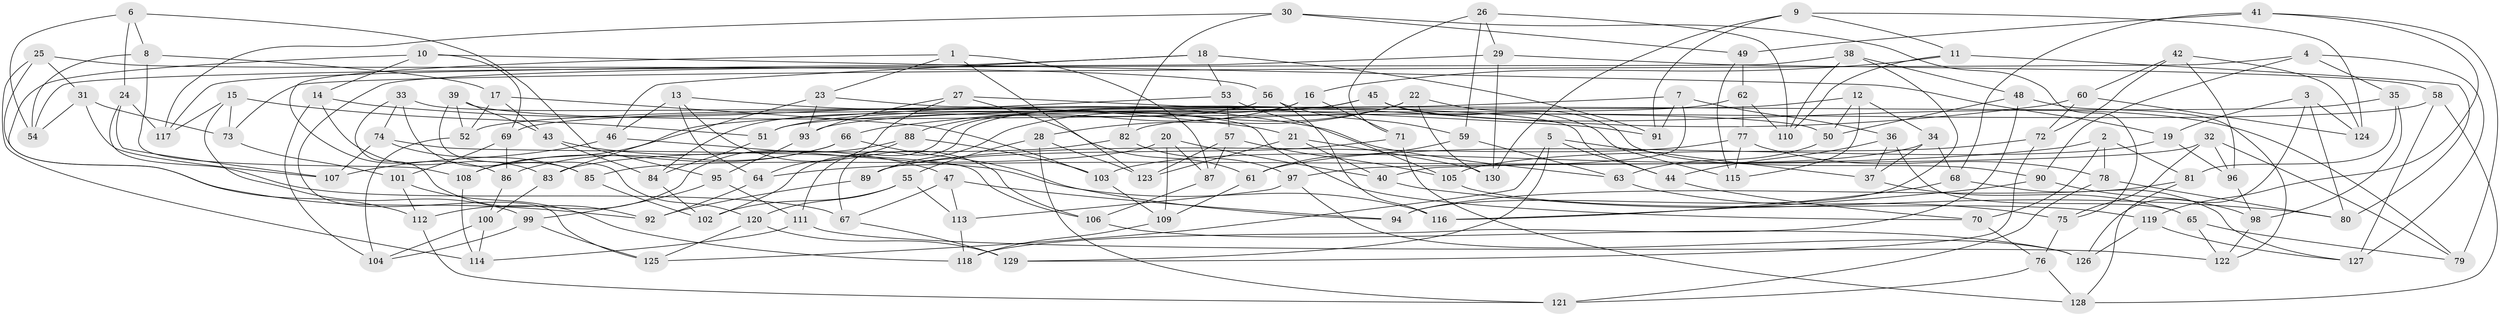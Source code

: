 // Generated by graph-tools (version 1.1) at 2025/50/03/09/25 03:50:45]
// undirected, 130 vertices, 260 edges
graph export_dot {
graph [start="1"]
  node [color=gray90,style=filled];
  1;
  2;
  3;
  4;
  5;
  6;
  7;
  8;
  9;
  10;
  11;
  12;
  13;
  14;
  15;
  16;
  17;
  18;
  19;
  20;
  21;
  22;
  23;
  24;
  25;
  26;
  27;
  28;
  29;
  30;
  31;
  32;
  33;
  34;
  35;
  36;
  37;
  38;
  39;
  40;
  41;
  42;
  43;
  44;
  45;
  46;
  47;
  48;
  49;
  50;
  51;
  52;
  53;
  54;
  55;
  56;
  57;
  58;
  59;
  60;
  61;
  62;
  63;
  64;
  65;
  66;
  67;
  68;
  69;
  70;
  71;
  72;
  73;
  74;
  75;
  76;
  77;
  78;
  79;
  80;
  81;
  82;
  83;
  84;
  85;
  86;
  87;
  88;
  89;
  90;
  91;
  92;
  93;
  94;
  95;
  96;
  97;
  98;
  99;
  100;
  101;
  102;
  103;
  104;
  105;
  106;
  107;
  108;
  109;
  110;
  111;
  112;
  113;
  114;
  115;
  116;
  117;
  118;
  119;
  120;
  121;
  122;
  123;
  124;
  125;
  126;
  127;
  128;
  129;
  130;
  1 -- 123;
  1 -- 86;
  1 -- 23;
  1 -- 87;
  2 -- 70;
  2 -- 64;
  2 -- 78;
  2 -- 81;
  3 -- 80;
  3 -- 124;
  3 -- 126;
  3 -- 19;
  4 -- 90;
  4 -- 35;
  4 -- 127;
  4 -- 73;
  5 -- 44;
  5 -- 129;
  5 -- 125;
  5 -- 37;
  6 -- 95;
  6 -- 54;
  6 -- 24;
  6 -- 8;
  7 -- 36;
  7 -- 52;
  7 -- 91;
  7 -- 40;
  8 -- 108;
  8 -- 54;
  8 -- 17;
  9 -- 91;
  9 -- 130;
  9 -- 11;
  9 -- 124;
  10 -- 14;
  10 -- 19;
  10 -- 112;
  10 -- 69;
  11 -- 16;
  11 -- 80;
  11 -- 110;
  12 -- 115;
  12 -- 51;
  12 -- 34;
  12 -- 50;
  13 -- 64;
  13 -- 63;
  13 -- 46;
  13 -- 106;
  14 -- 104;
  14 -- 83;
  14 -- 21;
  15 -- 73;
  15 -- 117;
  15 -- 51;
  15 -- 99;
  16 -- 71;
  16 -- 111;
  16 -- 88;
  17 -- 52;
  17 -- 103;
  17 -- 43;
  18 -- 46;
  18 -- 117;
  18 -- 53;
  18 -- 91;
  19 -- 61;
  19 -- 96;
  20 -- 87;
  20 -- 85;
  20 -- 40;
  20 -- 109;
  21 -- 130;
  21 -- 40;
  21 -- 123;
  22 -- 28;
  22 -- 90;
  22 -- 130;
  22 -- 89;
  23 -- 44;
  23 -- 93;
  23 -- 83;
  24 -- 107;
  24 -- 67;
  24 -- 117;
  25 -- 56;
  25 -- 92;
  25 -- 31;
  25 -- 114;
  26 -- 110;
  26 -- 71;
  26 -- 29;
  26 -- 59;
  27 -- 64;
  27 -- 91;
  27 -- 61;
  27 -- 93;
  28 -- 121;
  28 -- 123;
  28 -- 55;
  29 -- 125;
  29 -- 58;
  29 -- 130;
  30 -- 82;
  30 -- 49;
  30 -- 117;
  30 -- 75;
  31 -- 107;
  31 -- 54;
  31 -- 73;
  32 -- 79;
  32 -- 97;
  32 -- 96;
  32 -- 75;
  33 -- 74;
  33 -- 70;
  33 -- 92;
  33 -- 85;
  34 -- 68;
  34 -- 37;
  34 -- 103;
  35 -- 93;
  35 -- 98;
  35 -- 81;
  36 -- 65;
  36 -- 44;
  36 -- 37;
  37 -- 65;
  38 -- 94;
  38 -- 110;
  38 -- 54;
  38 -- 48;
  39 -- 52;
  39 -- 120;
  39 -- 43;
  39 -- 50;
  40 -- 80;
  41 -- 49;
  41 -- 68;
  41 -- 79;
  41 -- 119;
  42 -- 72;
  42 -- 124;
  42 -- 96;
  42 -- 60;
  43 -- 47;
  43 -- 84;
  44 -- 70;
  45 -- 115;
  45 -- 67;
  45 -- 79;
  45 -- 51;
  46 -- 116;
  46 -- 107;
  47 -- 94;
  47 -- 67;
  47 -- 113;
  48 -- 122;
  48 -- 50;
  48 -- 118;
  49 -- 115;
  49 -- 62;
  50 -- 63;
  51 -- 84;
  52 -- 104;
  53 -- 57;
  53 -- 108;
  53 -- 105;
  55 -- 120;
  55 -- 102;
  55 -- 113;
  56 -- 116;
  56 -- 59;
  56 -- 84;
  57 -- 87;
  57 -- 105;
  57 -- 123;
  58 -- 82;
  58 -- 128;
  58 -- 127;
  59 -- 61;
  59 -- 63;
  60 -- 72;
  60 -- 66;
  60 -- 124;
  61 -- 109;
  62 -- 110;
  62 -- 77;
  62 -- 69;
  63 -- 75;
  64 -- 92;
  65 -- 122;
  65 -- 79;
  66 -- 108;
  66 -- 94;
  66 -- 86;
  67 -- 129;
  68 -- 116;
  68 -- 127;
  69 -- 101;
  69 -- 86;
  70 -- 76;
  71 -- 128;
  71 -- 89;
  72 -- 105;
  72 -- 129;
  73 -- 101;
  74 -- 85;
  74 -- 106;
  74 -- 107;
  75 -- 76;
  76 -- 121;
  76 -- 128;
  77 -- 89;
  77 -- 115;
  77 -- 78;
  78 -- 80;
  78 -- 121;
  81 -- 128;
  81 -- 94;
  82 -- 83;
  82 -- 97;
  83 -- 100;
  84 -- 102;
  85 -- 102;
  86 -- 100;
  87 -- 106;
  88 -- 102;
  88 -- 112;
  88 -- 103;
  89 -- 92;
  90 -- 98;
  90 -- 116;
  93 -- 95;
  95 -- 111;
  95 -- 99;
  96 -- 98;
  97 -- 126;
  97 -- 113;
  98 -- 122;
  99 -- 104;
  99 -- 125;
  100 -- 104;
  100 -- 114;
  101 -- 118;
  101 -- 112;
  103 -- 109;
  105 -- 119;
  106 -- 126;
  108 -- 114;
  109 -- 118;
  111 -- 114;
  111 -- 122;
  112 -- 121;
  113 -- 118;
  119 -- 126;
  119 -- 127;
  120 -- 129;
  120 -- 125;
}
